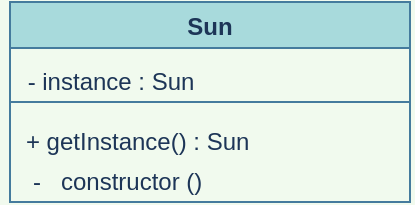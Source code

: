 <mxfile>
    <diagram id="jOTzw0sWEUAB5v5lKpBk" name="Страница 1">
        <mxGraphModel dx="820" dy="460" grid="1" gridSize="10" guides="1" tooltips="1" connect="1" arrows="1" fold="1" page="1" pageScale="1" pageWidth="827" pageHeight="1169" background="#F1FAEE" math="0" shadow="0">
            <root>
                <mxCell id="0"/>
                <mxCell id="1" parent="0"/>
                <mxCell id="2" value="Sun" style="swimlane;fillColor=#A8DADC;strokeColor=#457B9D;fontColor=#1D3557;" vertex="1" parent="1">
                    <mxGeometry x="270" y="180" width="200" height="100" as="geometry"/>
                </mxCell>
                <mxCell id="3" value="- instance : Sun" style="text;html=1;align=center;verticalAlign=middle;resizable=0;points=[];autosize=1;strokeColor=none;fontColor=#1D3557;" vertex="1" parent="2">
                    <mxGeometry y="30" width="100" height="20" as="geometry"/>
                </mxCell>
                <mxCell id="6" value="" style="endArrow=none;html=1;labelBackgroundColor=#F1FAEE;strokeColor=#457B9D;fontColor=#1D3557;" edge="1" parent="2">
                    <mxGeometry width="50" height="50" relative="1" as="geometry">
                        <mxPoint y="50" as="sourcePoint"/>
                        <mxPoint x="200" y="50" as="targetPoint"/>
                    </mxGeometry>
                </mxCell>
                <mxCell id="7" value="+ getInstance() : Sun&amp;nbsp;" style="text;html=1;align=center;verticalAlign=middle;resizable=0;points=[];autosize=1;strokeColor=none;fontColor=#1D3557;" vertex="1" parent="2">
                    <mxGeometry y="60" width="130" height="20" as="geometry"/>
                </mxCell>
                <mxCell id="8" value="&amp;nbsp; -&amp;nbsp; &amp;nbsp;constructor ()" style="text;html=1;align=center;verticalAlign=middle;resizable=0;points=[];autosize=1;strokeColor=none;fontColor=#1D3557;" vertex="1" parent="2">
                    <mxGeometry x="-5" y="80" width="110" height="20" as="geometry"/>
                </mxCell>
            </root>
        </mxGraphModel>
    </diagram>
</mxfile>